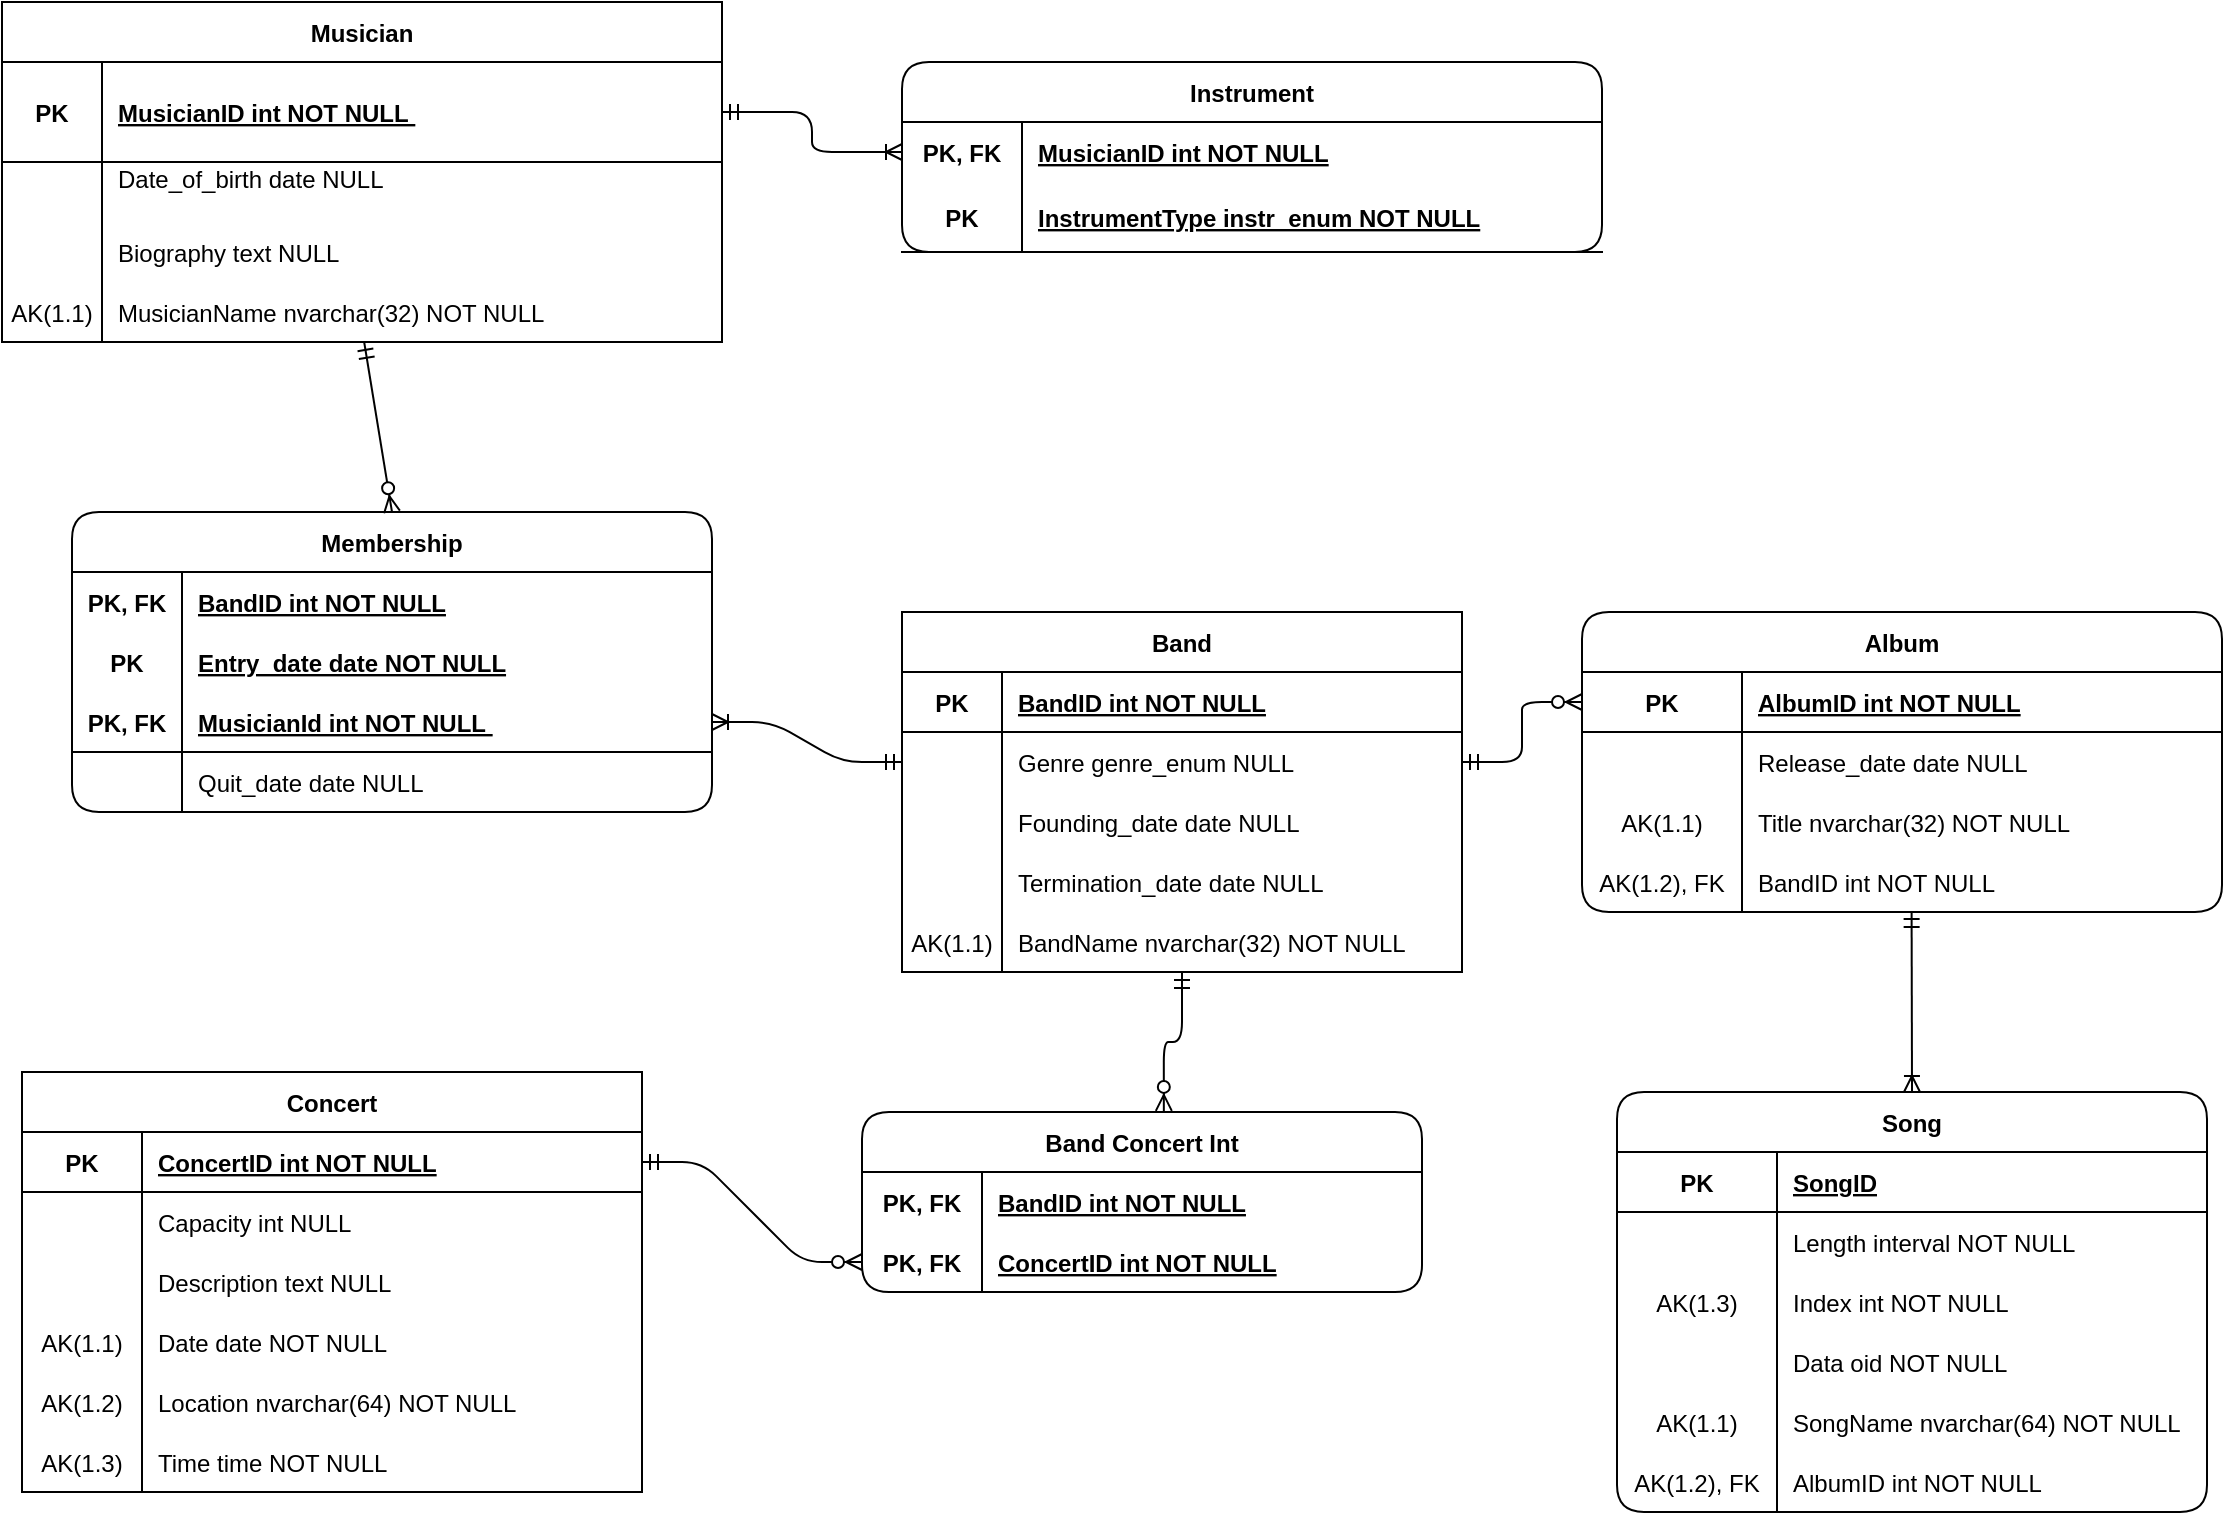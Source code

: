 <mxfile version="17.4.5" type="device"><diagram id="R2lEEEUBdFMjLlhIrx00" name="Page-1"><mxGraphModel dx="2132" dy="922" grid="1" gridSize="10" guides="1" tooltips="1" connect="1" arrows="1" fold="1" page="1" pageScale="1" pageWidth="850" pageHeight="1100" math="0" shadow="0" extFonts="Permanent Marker^https://fonts.googleapis.com/css?family=Permanent+Marker"><root><mxCell id="0"/><mxCell id="1" parent="0"/><mxCell id="xTZZVAkyk7lXXbGKbWj4-20" value="Instrument" style="shape=table;startSize=30;container=1;collapsible=1;childLayout=tableLayout;fixedRows=1;rowLines=0;fontStyle=1;align=center;resizeLast=1;rounded=1;" parent="1" vertex="1"><mxGeometry x="390" y="45" width="350" height="95" as="geometry"/></mxCell><mxCell id="xTZZVAkyk7lXXbGKbWj4-21" value="" style="shape=partialRectangle;collapsible=0;dropTarget=0;pointerEvents=0;fillColor=none;top=0;left=0;bottom=0;right=0;points=[[0,0.5],[1,0.5]];portConstraint=eastwest;" parent="xTZZVAkyk7lXXbGKbWj4-20" vertex="1"><mxGeometry y="30" width="350" height="30" as="geometry"/></mxCell><mxCell id="xTZZVAkyk7lXXbGKbWj4-22" value="PK, FK" style="shape=partialRectangle;connectable=0;fillColor=none;top=0;left=0;bottom=0;right=0;fontStyle=1;overflow=hidden;" parent="xTZZVAkyk7lXXbGKbWj4-21" vertex="1"><mxGeometry width="60" height="30" as="geometry"><mxRectangle width="60" height="30" as="alternateBounds"/></mxGeometry></mxCell><mxCell id="xTZZVAkyk7lXXbGKbWj4-23" value="MusicianID int NOT NULL" style="shape=partialRectangle;connectable=0;fillColor=none;top=0;left=0;bottom=0;right=0;align=left;spacingLeft=6;fontStyle=5;overflow=hidden;" parent="xTZZVAkyk7lXXbGKbWj4-21" vertex="1"><mxGeometry x="60" width="290" height="30" as="geometry"><mxRectangle width="290" height="30" as="alternateBounds"/></mxGeometry></mxCell><mxCell id="xTZZVAkyk7lXXbGKbWj4-24" value="" style="shape=partialRectangle;collapsible=0;dropTarget=0;pointerEvents=0;fillColor=none;top=0;left=0;bottom=1;right=0;points=[[0,0.5],[1,0.5]];portConstraint=eastwest;" parent="xTZZVAkyk7lXXbGKbWj4-20" vertex="1"><mxGeometry y="60" width="350" height="35" as="geometry"/></mxCell><mxCell id="xTZZVAkyk7lXXbGKbWj4-25" value="PK" style="shape=partialRectangle;connectable=0;fillColor=none;top=0;left=0;bottom=0;right=0;fontStyle=1;overflow=hidden;" parent="xTZZVAkyk7lXXbGKbWj4-24" vertex="1"><mxGeometry width="60" height="35" as="geometry"><mxRectangle width="60" height="35" as="alternateBounds"/></mxGeometry></mxCell><mxCell id="xTZZVAkyk7lXXbGKbWj4-26" value="InstrumentType instr_enum NOT NULL" style="shape=partialRectangle;connectable=0;fillColor=none;top=0;left=0;bottom=0;right=0;align=left;spacingLeft=6;fontStyle=5;overflow=hidden;" parent="xTZZVAkyk7lXXbGKbWj4-24" vertex="1"><mxGeometry x="60" width="290" height="35" as="geometry"><mxRectangle width="290" height="35" as="alternateBounds"/></mxGeometry></mxCell><object label="Musician" Biography="Text NULL" id="C-vyLk0tnHw3VtMMgP7b-23"><mxCell style="shape=table;startSize=30;container=1;collapsible=1;childLayout=tableLayout;fixedRows=1;rowLines=0;fontStyle=1;align=center;resizeLast=1;" parent="1" vertex="1"><mxGeometry x="-60" y="15" width="360" height="170" as="geometry"/></mxCell></object><mxCell id="C-vyLk0tnHw3VtMMgP7b-24" value="" style="shape=partialRectangle;collapsible=0;dropTarget=0;pointerEvents=0;fillColor=none;points=[[0,0.5],[1,0.5]];portConstraint=eastwest;top=0;left=0;right=0;bottom=1;" parent="C-vyLk0tnHw3VtMMgP7b-23" vertex="1"><mxGeometry y="30" width="360" height="50" as="geometry"/></mxCell><mxCell id="C-vyLk0tnHw3VtMMgP7b-25" value="PK" style="shape=partialRectangle;overflow=hidden;connectable=0;fillColor=none;top=0;left=0;bottom=0;right=0;fontStyle=1;" parent="C-vyLk0tnHw3VtMMgP7b-24" vertex="1"><mxGeometry width="50.0" height="50" as="geometry"><mxRectangle width="50.0" height="50" as="alternateBounds"/></mxGeometry></mxCell><mxCell id="C-vyLk0tnHw3VtMMgP7b-26" value="MusicianID int NOT NULL " style="shape=partialRectangle;overflow=hidden;connectable=0;fillColor=none;top=0;left=0;bottom=0;right=0;align=left;spacingLeft=6;fontStyle=5;" parent="C-vyLk0tnHw3VtMMgP7b-24" vertex="1"><mxGeometry x="50.0" width="310.0" height="50" as="geometry"><mxRectangle width="310.0" height="50" as="alternateBounds"/></mxGeometry></mxCell><mxCell id="C-vyLk0tnHw3VtMMgP7b-27" value="" style="shape=partialRectangle;collapsible=0;dropTarget=0;pointerEvents=0;fillColor=none;points=[[0,0.5],[1,0.5]];portConstraint=eastwest;top=0;left=0;right=0;bottom=0;" parent="C-vyLk0tnHw3VtMMgP7b-23" vertex="1"><mxGeometry y="80" width="360" height="30" as="geometry"/></mxCell><mxCell id="C-vyLk0tnHw3VtMMgP7b-28" value="" style="shape=partialRectangle;overflow=hidden;connectable=0;fillColor=none;top=0;left=0;bottom=0;right=0;" parent="C-vyLk0tnHw3VtMMgP7b-27" vertex="1"><mxGeometry width="50.0" height="30" as="geometry"><mxRectangle width="50.0" height="30" as="alternateBounds"/></mxGeometry></mxCell><mxCell id="C-vyLk0tnHw3VtMMgP7b-29" value="Date_of_birth date NULL&#10;" style="shape=partialRectangle;overflow=hidden;connectable=0;fillColor=none;top=0;left=0;bottom=0;right=0;align=left;spacingLeft=6;fontStyle=0" parent="C-vyLk0tnHw3VtMMgP7b-27" vertex="1"><mxGeometry x="50.0" width="310.0" height="30" as="geometry"><mxRectangle width="310.0" height="30" as="alternateBounds"/></mxGeometry></mxCell><mxCell id="u8wrcZHTgbSGfbCjMqY_-5" value="" style="shape=partialRectangle;collapsible=0;dropTarget=0;pointerEvents=0;fillColor=none;points=[[0,0.5],[1,0.5]];portConstraint=eastwest;top=0;left=0;right=0;bottom=0;" parent="C-vyLk0tnHw3VtMMgP7b-23" vertex="1"><mxGeometry y="110" width="360" height="30" as="geometry"/></mxCell><mxCell id="u8wrcZHTgbSGfbCjMqY_-6" value="" style="shape=partialRectangle;overflow=hidden;connectable=0;fillColor=none;top=0;left=0;bottom=0;right=0;" parent="u8wrcZHTgbSGfbCjMqY_-5" vertex="1"><mxGeometry width="50.0" height="30" as="geometry"><mxRectangle width="50.0" height="30" as="alternateBounds"/></mxGeometry></mxCell><mxCell id="u8wrcZHTgbSGfbCjMqY_-7" value="Biography text NULL" style="shape=partialRectangle;overflow=hidden;connectable=0;fillColor=none;top=0;left=0;bottom=0;right=0;align=left;spacingLeft=6;fontStyle=0" parent="u8wrcZHTgbSGfbCjMqY_-5" vertex="1"><mxGeometry x="50.0" width="310.0" height="30" as="geometry"><mxRectangle width="310.0" height="30" as="alternateBounds"/></mxGeometry></mxCell><mxCell id="u8wrcZHTgbSGfbCjMqY_-8" value="" style="shape=partialRectangle;collapsible=0;dropTarget=0;pointerEvents=0;fillColor=none;points=[[0,0.5],[1,0.5]];portConstraint=eastwest;top=0;left=0;right=0;bottom=0;" parent="C-vyLk0tnHw3VtMMgP7b-23" vertex="1"><mxGeometry y="140" width="360" height="30" as="geometry"/></mxCell><mxCell id="u8wrcZHTgbSGfbCjMqY_-9" value="AK(1.1)" style="shape=partialRectangle;overflow=hidden;connectable=0;fillColor=none;top=0;left=0;bottom=0;right=0;" parent="u8wrcZHTgbSGfbCjMqY_-8" vertex="1"><mxGeometry width="50.0" height="30" as="geometry"><mxRectangle width="50.0" height="30" as="alternateBounds"/></mxGeometry></mxCell><mxCell id="u8wrcZHTgbSGfbCjMqY_-10" value="MusicianName nvarchar(32) NOT NULL" style="shape=partialRectangle;overflow=hidden;connectable=0;fillColor=none;top=0;left=0;bottom=0;right=0;align=left;spacingLeft=6;fontStyle=0" parent="u8wrcZHTgbSGfbCjMqY_-8" vertex="1"><mxGeometry x="50.0" width="310.0" height="30" as="geometry"><mxRectangle width="310.0" height="30" as="alternateBounds"/></mxGeometry></mxCell><mxCell id="xTZZVAkyk7lXXbGKbWj4-35" value="" style="edgeStyle=orthogonalEdgeStyle;fontSize=12;html=1;endArrow=ERoneToMany;startArrow=ERmandOne;entryX=0;entryY=0.5;entryDx=0;entryDy=0;exitX=1;exitY=0.5;exitDx=0;exitDy=0;" parent="1" source="C-vyLk0tnHw3VtMMgP7b-24" target="xTZZVAkyk7lXXbGKbWj4-21" edge="1"><mxGeometry width="100" height="100" relative="1" as="geometry"><mxPoint x="333" y="47" as="sourcePoint"/><mxPoint x="430" y="40" as="targetPoint"/></mxGeometry></mxCell><mxCell id="xTZZVAkyk7lXXbGKbWj4-69" value="Membership" style="shape=table;startSize=30;container=1;collapsible=1;childLayout=tableLayout;fixedRows=1;rowLines=0;fontStyle=1;align=center;resizeLast=1;pointerEvents=0;fillColor=none;rounded=1;" parent="1" vertex="1"><mxGeometry x="-25" y="270" width="320" height="150" as="geometry"><mxRectangle x="-15" y="320" width="100" height="30" as="alternateBounds"/></mxGeometry></mxCell><mxCell id="xTZZVAkyk7lXXbGKbWj4-70" value="" style="shape=partialRectangle;collapsible=0;dropTarget=0;pointerEvents=0;fillColor=none;top=0;left=0;bottom=0;right=0;points=[[0,0.5],[1,0.5]];portConstraint=eastwest;" parent="xTZZVAkyk7lXXbGKbWj4-69" vertex="1"><mxGeometry y="30" width="320" height="30" as="geometry"/></mxCell><mxCell id="xTZZVAkyk7lXXbGKbWj4-71" value="PK, FK" style="shape=partialRectangle;connectable=0;fillColor=none;top=0;left=0;bottom=0;right=0;fontStyle=1;overflow=hidden;" parent="xTZZVAkyk7lXXbGKbWj4-70" vertex="1"><mxGeometry width="55.0" height="30" as="geometry"><mxRectangle width="55.0" height="30" as="alternateBounds"/></mxGeometry></mxCell><mxCell id="xTZZVAkyk7lXXbGKbWj4-72" value="BandID int NOT NULL" style="shape=partialRectangle;connectable=0;fillColor=none;top=0;left=0;bottom=0;right=0;align=left;spacingLeft=6;fontStyle=5;overflow=hidden;" parent="xTZZVAkyk7lXXbGKbWj4-70" vertex="1"><mxGeometry x="55.0" width="265.0" height="30" as="geometry"><mxRectangle width="265.0" height="30" as="alternateBounds"/></mxGeometry></mxCell><mxCell id="xTZZVAkyk7lXXbGKbWj4-76" value="" style="shape=partialRectangle;collapsible=0;dropTarget=0;pointerEvents=0;fillColor=none;top=0;left=0;bottom=0;right=0;points=[[0,0.5],[1,0.5]];portConstraint=eastwest;" parent="xTZZVAkyk7lXXbGKbWj4-69" vertex="1"><mxGeometry y="60" width="320" height="30" as="geometry"/></mxCell><mxCell id="xTZZVAkyk7lXXbGKbWj4-77" value="PK" style="shape=partialRectangle;connectable=0;fillColor=none;top=0;left=0;bottom=0;right=0;editable=1;overflow=hidden;fontStyle=1" parent="xTZZVAkyk7lXXbGKbWj4-76" vertex="1"><mxGeometry width="55.0" height="30" as="geometry"><mxRectangle width="55.0" height="30" as="alternateBounds"/></mxGeometry></mxCell><mxCell id="xTZZVAkyk7lXXbGKbWj4-78" value="Entry_date date NOT NULL" style="shape=partialRectangle;connectable=0;fillColor=none;top=0;left=0;bottom=0;right=0;align=left;spacingLeft=6;overflow=hidden;shadow=0;fontStyle=5" parent="xTZZVAkyk7lXXbGKbWj4-76" vertex="1"><mxGeometry x="55.0" width="265.0" height="30" as="geometry"><mxRectangle width="265.0" height="30" as="alternateBounds"/></mxGeometry></mxCell><mxCell id="xTZZVAkyk7lXXbGKbWj4-73" value="" style="shape=partialRectangle;collapsible=0;dropTarget=0;pointerEvents=0;fillColor=none;top=0;left=0;bottom=0;right=0;points=[[0,0.5],[1,0.5]];portConstraint=eastwest;" parent="xTZZVAkyk7lXXbGKbWj4-69" vertex="1"><mxGeometry y="90" width="320" height="30" as="geometry"/></mxCell><mxCell id="xTZZVAkyk7lXXbGKbWj4-74" value="PK, FK" style="shape=partialRectangle;connectable=0;fillColor=none;top=0;left=0;bottom=1;right=0;fontStyle=1;overflow=hidden;" parent="xTZZVAkyk7lXXbGKbWj4-73" vertex="1"><mxGeometry width="55.0" height="30" as="geometry"><mxRectangle width="55.0" height="30" as="alternateBounds"/></mxGeometry></mxCell><mxCell id="xTZZVAkyk7lXXbGKbWj4-75" value="MusicianId int NOT NULL " style="shape=partialRectangle;connectable=0;fillColor=none;top=0;left=0;bottom=1;right=0;align=left;spacingLeft=6;fontStyle=5;overflow=hidden;" parent="xTZZVAkyk7lXXbGKbWj4-73" vertex="1"><mxGeometry x="55.0" width="265.0" height="30" as="geometry"><mxRectangle width="265.0" height="30" as="alternateBounds"/></mxGeometry></mxCell><mxCell id="xTZZVAkyk7lXXbGKbWj4-79" value="" style="shape=partialRectangle;collapsible=0;dropTarget=0;pointerEvents=0;fillColor=none;top=0;left=0;bottom=0;right=0;points=[[0,0.5],[1,0.5]];portConstraint=eastwest;" parent="xTZZVAkyk7lXXbGKbWj4-69" vertex="1"><mxGeometry y="120" width="320" height="30" as="geometry"/></mxCell><mxCell id="xTZZVAkyk7lXXbGKbWj4-80" value="" style="shape=partialRectangle;connectable=0;fillColor=none;top=0;left=0;bottom=0;right=0;editable=1;overflow=hidden;" parent="xTZZVAkyk7lXXbGKbWj4-79" vertex="1"><mxGeometry width="55.0" height="30" as="geometry"><mxRectangle width="55.0" height="30" as="alternateBounds"/></mxGeometry></mxCell><mxCell id="xTZZVAkyk7lXXbGKbWj4-81" value="Quit_date date NULL" style="shape=partialRectangle;connectable=0;fillColor=none;top=0;left=0;bottom=0;right=0;align=left;spacingLeft=6;overflow=hidden;" parent="xTZZVAkyk7lXXbGKbWj4-79" vertex="1"><mxGeometry x="55.0" width="265.0" height="30" as="geometry"><mxRectangle width="265.0" height="30" as="alternateBounds"/></mxGeometry></mxCell><mxCell id="xTZZVAkyk7lXXbGKbWj4-84" value="Band" style="shape=table;startSize=30;container=1;collapsible=1;childLayout=tableLayout;fixedRows=1;rowLines=0;fontStyle=1;align=center;resizeLast=1;rounded=0;pointerEvents=0;fillColor=none;shadow=0;sketch=0;" parent="1" vertex="1"><mxGeometry x="390" y="320" width="280" height="180" as="geometry"/></mxCell><mxCell id="xTZZVAkyk7lXXbGKbWj4-85" value="" style="shape=partialRectangle;collapsible=0;dropTarget=0;pointerEvents=0;fillColor=none;top=0;left=0;bottom=1;right=0;points=[[0,0.5],[1,0.5]];portConstraint=eastwest;" parent="xTZZVAkyk7lXXbGKbWj4-84" vertex="1"><mxGeometry y="30" width="280" height="30" as="geometry"/></mxCell><mxCell id="xTZZVAkyk7lXXbGKbWj4-86" value="PK" style="shape=partialRectangle;connectable=0;fillColor=none;top=0;left=0;bottom=0;right=0;fontStyle=1;overflow=hidden;" parent="xTZZVAkyk7lXXbGKbWj4-85" vertex="1"><mxGeometry width="50.0" height="30" as="geometry"><mxRectangle width="50.0" height="30" as="alternateBounds"/></mxGeometry></mxCell><mxCell id="xTZZVAkyk7lXXbGKbWj4-87" value="BandID int NOT NULL" style="shape=partialRectangle;connectable=0;fillColor=none;top=0;left=0;bottom=0;right=0;align=left;spacingLeft=6;fontStyle=5;overflow=hidden;" parent="xTZZVAkyk7lXXbGKbWj4-85" vertex="1"><mxGeometry x="50.0" width="230.0" height="30" as="geometry"><mxRectangle width="230.0" height="30" as="alternateBounds"/></mxGeometry></mxCell><mxCell id="xTZZVAkyk7lXXbGKbWj4-88" value="" style="shape=partialRectangle;collapsible=0;dropTarget=0;pointerEvents=0;fillColor=none;top=0;left=0;bottom=0;right=0;points=[[0,0.5],[1,0.5]];portConstraint=eastwest;" parent="xTZZVAkyk7lXXbGKbWj4-84" vertex="1"><mxGeometry y="60" width="280" height="30" as="geometry"/></mxCell><mxCell id="xTZZVAkyk7lXXbGKbWj4-89" value="" style="shape=partialRectangle;connectable=0;fillColor=none;top=0;left=0;bottom=0;right=0;editable=1;overflow=hidden;" parent="xTZZVAkyk7lXXbGKbWj4-88" vertex="1"><mxGeometry width="50.0" height="30" as="geometry"><mxRectangle width="50.0" height="30" as="alternateBounds"/></mxGeometry></mxCell><mxCell id="xTZZVAkyk7lXXbGKbWj4-90" value="Genre genre_enum NULL" style="shape=partialRectangle;connectable=0;fillColor=none;top=0;left=0;bottom=0;right=0;align=left;spacingLeft=6;overflow=hidden;" parent="xTZZVAkyk7lXXbGKbWj4-88" vertex="1"><mxGeometry x="50.0" width="230.0" height="30" as="geometry"><mxRectangle width="230.0" height="30" as="alternateBounds"/></mxGeometry></mxCell><mxCell id="xTZZVAkyk7lXXbGKbWj4-91" value="" style="shape=partialRectangle;collapsible=0;dropTarget=0;pointerEvents=0;fillColor=none;top=0;left=0;bottom=0;right=0;points=[[0,0.5],[1,0.5]];portConstraint=eastwest;" parent="xTZZVAkyk7lXXbGKbWj4-84" vertex="1"><mxGeometry y="90" width="280" height="30" as="geometry"/></mxCell><mxCell id="xTZZVAkyk7lXXbGKbWj4-92" value="" style="shape=partialRectangle;connectable=0;fillColor=none;top=0;left=0;bottom=0;right=0;editable=1;overflow=hidden;" parent="xTZZVAkyk7lXXbGKbWj4-91" vertex="1"><mxGeometry width="50.0" height="30" as="geometry"><mxRectangle width="50.0" height="30" as="alternateBounds"/></mxGeometry></mxCell><mxCell id="xTZZVAkyk7lXXbGKbWj4-93" value="Founding_date date NULL" style="shape=partialRectangle;connectable=0;fillColor=none;top=0;left=0;bottom=0;right=0;align=left;spacingLeft=6;overflow=hidden;" parent="xTZZVAkyk7lXXbGKbWj4-91" vertex="1"><mxGeometry x="50.0" width="230.0" height="30" as="geometry"><mxRectangle width="230.0" height="30" as="alternateBounds"/></mxGeometry></mxCell><mxCell id="xTZZVAkyk7lXXbGKbWj4-94" value="" style="shape=partialRectangle;collapsible=0;dropTarget=0;pointerEvents=0;fillColor=none;top=0;left=0;bottom=0;right=0;points=[[0,0.5],[1,0.5]];portConstraint=eastwest;" parent="xTZZVAkyk7lXXbGKbWj4-84" vertex="1"><mxGeometry y="120" width="280" height="30" as="geometry"/></mxCell><mxCell id="xTZZVAkyk7lXXbGKbWj4-95" value="" style="shape=partialRectangle;connectable=0;fillColor=none;top=0;left=0;bottom=0;right=0;editable=1;overflow=hidden;" parent="xTZZVAkyk7lXXbGKbWj4-94" vertex="1"><mxGeometry width="50.0" height="30" as="geometry"><mxRectangle width="50.0" height="30" as="alternateBounds"/></mxGeometry></mxCell><mxCell id="xTZZVAkyk7lXXbGKbWj4-96" value="Termination_date date NULL" style="shape=partialRectangle;connectable=0;fillColor=none;top=0;left=0;bottom=0;right=0;align=left;spacingLeft=6;overflow=hidden;" parent="xTZZVAkyk7lXXbGKbWj4-94" vertex="1"><mxGeometry x="50.0" width="230.0" height="30" as="geometry"><mxRectangle width="230.0" height="30" as="alternateBounds"/></mxGeometry></mxCell><mxCell id="u8wrcZHTgbSGfbCjMqY_-23" value="" style="shape=partialRectangle;collapsible=0;dropTarget=0;pointerEvents=0;fillColor=none;top=0;left=0;bottom=0;right=0;points=[[0,0.5],[1,0.5]];portConstraint=eastwest;" parent="xTZZVAkyk7lXXbGKbWj4-84" vertex="1"><mxGeometry y="150" width="280" height="30" as="geometry"/></mxCell><mxCell id="u8wrcZHTgbSGfbCjMqY_-24" value="AK(1.1)" style="shape=partialRectangle;connectable=0;fillColor=none;top=0;left=0;bottom=0;right=0;editable=1;overflow=hidden;" parent="u8wrcZHTgbSGfbCjMqY_-23" vertex="1"><mxGeometry width="50.0" height="30" as="geometry"><mxRectangle width="50.0" height="30" as="alternateBounds"/></mxGeometry></mxCell><mxCell id="u8wrcZHTgbSGfbCjMqY_-25" value="BandName nvarchar(32) NOT NULL" style="shape=partialRectangle;connectable=0;fillColor=none;top=0;left=0;bottom=0;right=0;align=left;spacingLeft=6;overflow=hidden;" parent="u8wrcZHTgbSGfbCjMqY_-23" vertex="1"><mxGeometry x="50.0" width="230.0" height="30" as="geometry"><mxRectangle width="230.0" height="30" as="alternateBounds"/></mxGeometry></mxCell><mxCell id="xTZZVAkyk7lXXbGKbWj4-97" value="" style="fontSize=12;html=1;endArrow=ERzeroToMany;startArrow=ERmandOne;entryX=0.5;entryY=0;entryDx=0;entryDy=0;exitX=0.503;exitY=1;exitDx=0;exitDy=0;exitPerimeter=0;" parent="1" source="u8wrcZHTgbSGfbCjMqY_-8" target="xTZZVAkyk7lXXbGKbWj4-69" edge="1"><mxGeometry width="100" height="100" relative="1" as="geometry"><mxPoint x="135" y="190" as="sourcePoint"/><mxPoint x="40" y="260" as="targetPoint"/></mxGeometry></mxCell><mxCell id="xTZZVAkyk7lXXbGKbWj4-98" value="" style="edgeStyle=entityRelationEdgeStyle;fontSize=12;html=1;endArrow=ERoneToMany;startArrow=ERmandOne;entryX=1;entryY=0.5;entryDx=0;entryDy=0;exitX=0;exitY=0.5;exitDx=0;exitDy=0;" parent="1" source="xTZZVAkyk7lXXbGKbWj4-88" target="xTZZVAkyk7lXXbGKbWj4-73" edge="1"><mxGeometry width="100" height="100" relative="1" as="geometry"><mxPoint x="380" y="340" as="sourcePoint"/><mxPoint x="385" y="370" as="targetPoint"/></mxGeometry></mxCell><mxCell id="xTZZVAkyk7lXXbGKbWj4-99" value="Concert" style="shape=table;startSize=30;container=1;collapsible=1;childLayout=tableLayout;fixedRows=1;rowLines=0;fontStyle=1;align=center;resizeLast=1;rounded=0;shadow=0;sketch=0;pointerEvents=0;fillColor=none;" parent="1" vertex="1"><mxGeometry x="-50" y="550" width="310" height="210" as="geometry"/></mxCell><mxCell id="xTZZVAkyk7lXXbGKbWj4-100" value="" style="shape=partialRectangle;collapsible=0;dropTarget=0;pointerEvents=0;fillColor=none;top=0;left=0;bottom=1;right=0;points=[[0,0.5],[1,0.5]];portConstraint=eastwest;" parent="xTZZVAkyk7lXXbGKbWj4-99" vertex="1"><mxGeometry y="30" width="310" height="30" as="geometry"/></mxCell><mxCell id="xTZZVAkyk7lXXbGKbWj4-101" value="PK" style="shape=partialRectangle;connectable=0;fillColor=none;top=0;left=0;bottom=0;right=0;fontStyle=1;overflow=hidden;" parent="xTZZVAkyk7lXXbGKbWj4-100" vertex="1"><mxGeometry width="60" height="30" as="geometry"><mxRectangle width="60" height="30" as="alternateBounds"/></mxGeometry></mxCell><mxCell id="xTZZVAkyk7lXXbGKbWj4-102" value="ConcertID int NOT NULL" style="shape=partialRectangle;connectable=0;fillColor=none;top=0;left=0;bottom=0;right=0;align=left;spacingLeft=6;fontStyle=5;overflow=hidden;" parent="xTZZVAkyk7lXXbGKbWj4-100" vertex="1"><mxGeometry x="60" width="250" height="30" as="geometry"><mxRectangle width="250" height="30" as="alternateBounds"/></mxGeometry></mxCell><mxCell id="xTZZVAkyk7lXXbGKbWj4-106" value="" style="shape=partialRectangle;collapsible=0;dropTarget=0;pointerEvents=0;fillColor=none;top=0;left=0;bottom=0;right=0;points=[[0,0.5],[1,0.5]];portConstraint=eastwest;" parent="xTZZVAkyk7lXXbGKbWj4-99" vertex="1"><mxGeometry y="60" width="310" height="30" as="geometry"/></mxCell><mxCell id="xTZZVAkyk7lXXbGKbWj4-107" value="" style="shape=partialRectangle;connectable=0;fillColor=none;top=0;left=0;bottom=0;right=0;editable=1;overflow=hidden;" parent="xTZZVAkyk7lXXbGKbWj4-106" vertex="1"><mxGeometry width="60" height="30" as="geometry"><mxRectangle width="60" height="30" as="alternateBounds"/></mxGeometry></mxCell><mxCell id="xTZZVAkyk7lXXbGKbWj4-108" value="Capacity int NULL" style="shape=partialRectangle;connectable=0;fillColor=none;top=0;left=0;bottom=0;right=0;align=left;spacingLeft=6;overflow=hidden;" parent="xTZZVAkyk7lXXbGKbWj4-106" vertex="1"><mxGeometry x="60" width="250" height="30" as="geometry"><mxRectangle width="250" height="30" as="alternateBounds"/></mxGeometry></mxCell><mxCell id="O1KJuKW2YErlgRSdxIiz-1" value="" style="shape=partialRectangle;collapsible=0;dropTarget=0;pointerEvents=0;fillColor=none;top=0;left=0;bottom=0;right=0;points=[[0,0.5],[1,0.5]];portConstraint=eastwest;" vertex="1" parent="xTZZVAkyk7lXXbGKbWj4-99"><mxGeometry y="90" width="310" height="30" as="geometry"/></mxCell><mxCell id="O1KJuKW2YErlgRSdxIiz-2" value="" style="shape=partialRectangle;connectable=0;fillColor=none;top=0;left=0;bottom=0;right=0;editable=1;overflow=hidden;" vertex="1" parent="O1KJuKW2YErlgRSdxIiz-1"><mxGeometry width="60" height="30" as="geometry"><mxRectangle width="60" height="30" as="alternateBounds"/></mxGeometry></mxCell><mxCell id="O1KJuKW2YErlgRSdxIiz-3" value="Description text NULL" style="shape=partialRectangle;connectable=0;fillColor=none;top=0;left=0;bottom=0;right=0;align=left;spacingLeft=6;overflow=hidden;" vertex="1" parent="O1KJuKW2YErlgRSdxIiz-1"><mxGeometry x="60" width="250" height="30" as="geometry"><mxRectangle width="250" height="30" as="alternateBounds"/></mxGeometry></mxCell><mxCell id="u8wrcZHTgbSGfbCjMqY_-34" value="" style="shape=partialRectangle;collapsible=0;dropTarget=0;pointerEvents=0;fillColor=none;top=0;left=0;bottom=0;right=0;points=[[0,0.5],[1,0.5]];portConstraint=eastwest;" parent="xTZZVAkyk7lXXbGKbWj4-99" vertex="1"><mxGeometry y="120" width="310" height="30" as="geometry"/></mxCell><mxCell id="u8wrcZHTgbSGfbCjMqY_-35" value="AK(1.1)" style="shape=partialRectangle;connectable=0;fillColor=none;top=0;left=0;bottom=0;right=0;editable=1;overflow=hidden;" parent="u8wrcZHTgbSGfbCjMqY_-34" vertex="1"><mxGeometry width="60" height="30" as="geometry"><mxRectangle width="60" height="30" as="alternateBounds"/></mxGeometry></mxCell><mxCell id="u8wrcZHTgbSGfbCjMqY_-36" value="Date date NOT NULL" style="shape=partialRectangle;connectable=0;fillColor=none;top=0;left=0;bottom=0;right=0;align=left;spacingLeft=6;overflow=hidden;" parent="u8wrcZHTgbSGfbCjMqY_-34" vertex="1"><mxGeometry x="60" width="250" height="30" as="geometry"><mxRectangle width="250" height="30" as="alternateBounds"/></mxGeometry></mxCell><mxCell id="u8wrcZHTgbSGfbCjMqY_-37" value="" style="shape=partialRectangle;collapsible=0;dropTarget=0;pointerEvents=0;fillColor=none;top=0;left=0;bottom=0;right=0;points=[[0,0.5],[1,0.5]];portConstraint=eastwest;" parent="xTZZVAkyk7lXXbGKbWj4-99" vertex="1"><mxGeometry y="150" width="310" height="30" as="geometry"/></mxCell><mxCell id="u8wrcZHTgbSGfbCjMqY_-38" value="AK(1.2)" style="shape=partialRectangle;connectable=0;fillColor=none;top=0;left=0;bottom=0;right=0;editable=1;overflow=hidden;" parent="u8wrcZHTgbSGfbCjMqY_-37" vertex="1"><mxGeometry width="60" height="30" as="geometry"><mxRectangle width="60" height="30" as="alternateBounds"/></mxGeometry></mxCell><mxCell id="u8wrcZHTgbSGfbCjMqY_-39" value="Location nvarchar(64) NOT NULL" style="shape=partialRectangle;connectable=0;fillColor=none;top=0;left=0;bottom=0;right=0;align=left;spacingLeft=6;overflow=hidden;" parent="u8wrcZHTgbSGfbCjMqY_-37" vertex="1"><mxGeometry x="60" width="250" height="30" as="geometry"><mxRectangle width="250" height="30" as="alternateBounds"/></mxGeometry></mxCell><mxCell id="u8wrcZHTgbSGfbCjMqY_-40" value="" style="shape=partialRectangle;collapsible=0;dropTarget=0;pointerEvents=0;fillColor=none;top=0;left=0;bottom=0;right=0;points=[[0,0.5],[1,0.5]];portConstraint=eastwest;" parent="xTZZVAkyk7lXXbGKbWj4-99" vertex="1"><mxGeometry y="180" width="310" height="30" as="geometry"/></mxCell><mxCell id="u8wrcZHTgbSGfbCjMqY_-41" value="AK(1.3)" style="shape=partialRectangle;connectable=0;fillColor=none;top=0;left=0;bottom=0;right=0;editable=1;overflow=hidden;" parent="u8wrcZHTgbSGfbCjMqY_-40" vertex="1"><mxGeometry width="60" height="30" as="geometry"><mxRectangle width="60" height="30" as="alternateBounds"/></mxGeometry></mxCell><mxCell id="u8wrcZHTgbSGfbCjMqY_-42" value="Time time NOT NULL" style="shape=partialRectangle;connectable=0;fillColor=none;top=0;left=0;bottom=0;right=0;align=left;spacingLeft=6;overflow=hidden;" parent="u8wrcZHTgbSGfbCjMqY_-40" vertex="1"><mxGeometry x="60" width="250" height="30" as="geometry"><mxRectangle width="250" height="30" as="alternateBounds"/></mxGeometry></mxCell><mxCell id="xTZZVAkyk7lXXbGKbWj4-115" value="Band Concert Int" style="shape=table;startSize=30;container=0;collapsible=1;childLayout=tableLayout;fixedRows=1;rowLines=0;fontStyle=1;align=center;resizeLast=1;rounded=1;shadow=0;sketch=0;pointerEvents=0;fillColor=none;bottom=0;left=0;" parent="1" vertex="1"><mxGeometry x="370" y="570" width="280" height="90.0" as="geometry"/></mxCell><mxCell id="xTZZVAkyk7lXXbGKbWj4-116" value="" style="shape=partialRectangle;collapsible=0;dropTarget=0;pointerEvents=0;fillColor=none;top=0;left=0;bottom=0;right=0;points=[[0,0.5],[1,0.5]];portConstraint=eastwest;" parent="xTZZVAkyk7lXXbGKbWj4-115" vertex="1"><mxGeometry y="30" width="280" height="30" as="geometry"/></mxCell><mxCell id="xTZZVAkyk7lXXbGKbWj4-117" value="PK, FK" style="shape=partialRectangle;connectable=0;fillColor=none;top=0;left=0;bottom=0;right=0;fontStyle=1;overflow=hidden;" parent="xTZZVAkyk7lXXbGKbWj4-116" vertex="1"><mxGeometry width="60" height="30" as="geometry"><mxRectangle width="60" height="30" as="alternateBounds"/></mxGeometry></mxCell><mxCell id="xTZZVAkyk7lXXbGKbWj4-118" value="BandID int NOT NULL" style="shape=partialRectangle;connectable=0;fillColor=none;top=0;left=0;bottom=0;right=0;align=left;spacingLeft=6;fontStyle=5;overflow=hidden;" parent="xTZZVAkyk7lXXbGKbWj4-116" vertex="1"><mxGeometry x="60" width="220" height="30" as="geometry"><mxRectangle width="220" height="30" as="alternateBounds"/></mxGeometry></mxCell><mxCell id="xTZZVAkyk7lXXbGKbWj4-119" value="" style="shape=partialRectangle;collapsible=0;dropTarget=0;pointerEvents=0;fillColor=none;top=0;left=0;bottom=0;right=0;points=[[0,0.5],[1,0.5]];portConstraint=eastwest;" parent="xTZZVAkyk7lXXbGKbWj4-115" vertex="1"><mxGeometry y="60" width="280" height="30" as="geometry"/></mxCell><mxCell id="xTZZVAkyk7lXXbGKbWj4-120" value="PK, FK" style="shape=partialRectangle;connectable=0;fillColor=none;top=0;left=0;bottom=0;right=0;fontStyle=1;overflow=hidden;" parent="xTZZVAkyk7lXXbGKbWj4-119" vertex="1"><mxGeometry width="60" height="30" as="geometry"><mxRectangle width="60" height="30" as="alternateBounds"/></mxGeometry></mxCell><mxCell id="xTZZVAkyk7lXXbGKbWj4-121" value="ConcertID int NOT NULL" style="shape=partialRectangle;connectable=0;fillColor=none;top=0;left=0;bottom=0;right=0;align=left;spacingLeft=6;fontStyle=5;overflow=hidden;" parent="xTZZVAkyk7lXXbGKbWj4-119" vertex="1"><mxGeometry x="60" width="220" height="30" as="geometry"><mxRectangle width="220" height="30" as="alternateBounds"/></mxGeometry></mxCell><mxCell id="xTZZVAkyk7lXXbGKbWj4-137" value="" style="edgeStyle=orthogonalEdgeStyle;fontSize=12;html=1;endArrow=ERzeroToMany;startArrow=ERmandOne;exitX=0.5;exitY=1;exitDx=0;exitDy=0;entryX=0.539;entryY=-0.006;entryDx=0;entryDy=0;entryPerimeter=0;" parent="1" source="xTZZVAkyk7lXXbGKbWj4-84" target="xTZZVAkyk7lXXbGKbWj4-115" edge="1"><mxGeometry width="100" height="100" relative="1" as="geometry"><mxPoint x="690" y="460" as="sourcePoint"/><mxPoint x="790" y="360" as="targetPoint"/></mxGeometry></mxCell><mxCell id="xTZZVAkyk7lXXbGKbWj4-139" value="Album" style="shape=table;startSize=30;container=1;collapsible=1;childLayout=tableLayout;fixedRows=1;rowLines=0;fontStyle=1;align=center;resizeLast=1;rounded=1;shadow=0;sketch=0;pointerEvents=0;fillColor=none;" parent="1" vertex="1"><mxGeometry x="730" y="320" width="320" height="150" as="geometry"><mxRectangle x="650" y="320" width="70" height="30" as="alternateBounds"/></mxGeometry></mxCell><mxCell id="xTZZVAkyk7lXXbGKbWj4-143" value="" style="shape=partialRectangle;collapsible=0;dropTarget=0;pointerEvents=0;fillColor=none;top=0;left=0;bottom=1;right=0;points=[[0,0.5],[1,0.5]];portConstraint=eastwest;" parent="xTZZVAkyk7lXXbGKbWj4-139" vertex="1"><mxGeometry y="30" width="320" height="30" as="geometry"/></mxCell><mxCell id="xTZZVAkyk7lXXbGKbWj4-144" value="PK" style="shape=partialRectangle;connectable=0;fillColor=none;top=0;left=0;bottom=0;right=0;fontStyle=1;overflow=hidden;" parent="xTZZVAkyk7lXXbGKbWj4-143" vertex="1"><mxGeometry width="80.0" height="30" as="geometry"><mxRectangle width="80.0" height="30" as="alternateBounds"/></mxGeometry></mxCell><mxCell id="xTZZVAkyk7lXXbGKbWj4-145" value="AlbumID int NOT NULL" style="shape=partialRectangle;connectable=0;fillColor=none;top=0;left=0;bottom=0;right=0;align=left;spacingLeft=6;fontStyle=5;overflow=hidden;" parent="xTZZVAkyk7lXXbGKbWj4-143" vertex="1"><mxGeometry x="80.0" width="240.0" height="30" as="geometry"><mxRectangle width="240.0" height="30" as="alternateBounds"/></mxGeometry></mxCell><mxCell id="xTZZVAkyk7lXXbGKbWj4-149" value="" style="shape=partialRectangle;collapsible=0;dropTarget=0;pointerEvents=0;fillColor=none;top=0;left=0;bottom=0;right=0;points=[[0,0.5],[1,0.5]];portConstraint=eastwest;" parent="xTZZVAkyk7lXXbGKbWj4-139" vertex="1"><mxGeometry y="60" width="320" height="30" as="geometry"/></mxCell><mxCell id="xTZZVAkyk7lXXbGKbWj4-150" value="" style="shape=partialRectangle;connectable=0;fillColor=none;top=0;left=0;bottom=0;right=0;editable=1;overflow=hidden;" parent="xTZZVAkyk7lXXbGKbWj4-149" vertex="1"><mxGeometry width="80.0" height="30" as="geometry"><mxRectangle width="80.0" height="30" as="alternateBounds"/></mxGeometry></mxCell><mxCell id="xTZZVAkyk7lXXbGKbWj4-151" value="Release_date date NULL" style="shape=partialRectangle;connectable=0;fillColor=none;top=0;left=0;bottom=0;right=0;align=left;spacingLeft=6;overflow=hidden;" parent="xTZZVAkyk7lXXbGKbWj4-149" vertex="1"><mxGeometry x="80.0" width="240.0" height="30" as="geometry"><mxRectangle width="240.0" height="30" as="alternateBounds"/></mxGeometry></mxCell><mxCell id="u8wrcZHTgbSGfbCjMqY_-29" value="" style="shape=partialRectangle;collapsible=0;dropTarget=0;pointerEvents=0;fillColor=none;top=0;left=0;bottom=0;right=0;points=[[0,0.5],[1,0.5]];portConstraint=eastwest;" parent="xTZZVAkyk7lXXbGKbWj4-139" vertex="1"><mxGeometry y="90" width="320" height="30" as="geometry"/></mxCell><mxCell id="u8wrcZHTgbSGfbCjMqY_-30" value="AK(1.1)" style="shape=partialRectangle;connectable=0;fillColor=none;top=0;left=0;bottom=0;right=0;editable=1;overflow=hidden;" parent="u8wrcZHTgbSGfbCjMqY_-29" vertex="1"><mxGeometry width="80.0" height="30" as="geometry"><mxRectangle width="80.0" height="30" as="alternateBounds"/></mxGeometry></mxCell><mxCell id="u8wrcZHTgbSGfbCjMqY_-31" value="Title nvarchar(32) NOT NULL" style="shape=partialRectangle;connectable=0;fillColor=none;top=0;left=0;bottom=0;right=0;align=left;spacingLeft=6;overflow=hidden;" parent="u8wrcZHTgbSGfbCjMqY_-29" vertex="1"><mxGeometry x="80.0" width="240.0" height="30" as="geometry"><mxRectangle width="240.0" height="30" as="alternateBounds"/></mxGeometry></mxCell><mxCell id="FOOZq3E2bWYntRVTz_Vn-23" value="" style="shape=partialRectangle;collapsible=0;dropTarget=0;pointerEvents=0;fillColor=none;top=0;left=0;bottom=0;right=0;points=[[0,0.5],[1,0.5]];portConstraint=eastwest;" parent="xTZZVAkyk7lXXbGKbWj4-139" vertex="1"><mxGeometry y="120" width="320" height="30" as="geometry"/></mxCell><mxCell id="FOOZq3E2bWYntRVTz_Vn-24" value="AK(1.2), FK" style="shape=partialRectangle;connectable=0;fillColor=none;top=0;left=0;bottom=0;right=0;editable=1;overflow=hidden;" parent="FOOZq3E2bWYntRVTz_Vn-23" vertex="1"><mxGeometry width="80.0" height="30" as="geometry"><mxRectangle width="80.0" height="30" as="alternateBounds"/></mxGeometry></mxCell><mxCell id="FOOZq3E2bWYntRVTz_Vn-25" value="BandID int NOT NULL" style="shape=partialRectangle;connectable=0;fillColor=none;top=0;left=0;bottom=0;right=0;align=left;spacingLeft=6;overflow=hidden;" parent="FOOZq3E2bWYntRVTz_Vn-23" vertex="1"><mxGeometry x="80.0" width="240.0" height="30" as="geometry"><mxRectangle width="240.0" height="30" as="alternateBounds"/></mxGeometry></mxCell><mxCell id="xTZZVAkyk7lXXbGKbWj4-152" value="" style="edgeStyle=entityRelationEdgeStyle;fontSize=12;html=1;endArrow=ERzeroToMany;startArrow=ERmandOne;entryX=0;entryY=0.5;entryDx=0;entryDy=0;exitX=1;exitY=0.5;exitDx=0;exitDy=0;" parent="1" source="xTZZVAkyk7lXXbGKbWj4-88" target="xTZZVAkyk7lXXbGKbWj4-143" edge="1"><mxGeometry width="100" height="100" relative="1" as="geometry"><mxPoint x="540" y="530" as="sourcePoint"/><mxPoint x="640" y="430" as="targetPoint"/></mxGeometry></mxCell><mxCell id="xTZZVAkyk7lXXbGKbWj4-138" value="" style="edgeStyle=entityRelationEdgeStyle;fontSize=12;html=1;endArrow=ERzeroToMany;startArrow=ERmandOne;entryX=0;entryY=0.5;entryDx=0;entryDy=0;exitX=1;exitY=0.5;exitDx=0;exitDy=0;" parent="1" source="xTZZVAkyk7lXXbGKbWj4-100" target="xTZZVAkyk7lXXbGKbWj4-119" edge="1"><mxGeometry width="100" height="100" relative="1" as="geometry"><mxPoint x="490" y="800" as="sourcePoint"/><mxPoint x="560" y="630" as="targetPoint"/></mxGeometry></mxCell><mxCell id="FOOZq3E2bWYntRVTz_Vn-4" value="Song" style="shape=table;startSize=30;container=1;collapsible=1;childLayout=tableLayout;fixedRows=1;rowLines=0;fontStyle=1;align=center;resizeLast=1;shadow=0;labelBackgroundColor=none;labelBorderColor=none;fontColor=default;fillColor=none;html=0;rounded=1;" parent="1" vertex="1"><mxGeometry x="747.5" y="560" width="295" height="210" as="geometry"/></mxCell><mxCell id="FOOZq3E2bWYntRVTz_Vn-5" value="" style="shape=tableRow;horizontal=0;startSize=0;swimlaneHead=0;swimlaneBody=0;fillColor=none;collapsible=0;dropTarget=0;points=[[0,0.5],[1,0.5]];portConstraint=eastwest;top=0;left=0;right=0;bottom=1;shadow=0;labelBackgroundColor=none;labelBorderColor=none;fontColor=default;html=0;" parent="FOOZq3E2bWYntRVTz_Vn-4" vertex="1"><mxGeometry y="30" width="295" height="30" as="geometry"/></mxCell><mxCell id="FOOZq3E2bWYntRVTz_Vn-6" value="PK" style="shape=partialRectangle;connectable=0;fillColor=none;top=0;left=0;bottom=0;right=0;fontStyle=1;overflow=hidden;shadow=0;labelBackgroundColor=none;labelBorderColor=none;fontColor=default;html=0;" parent="FOOZq3E2bWYntRVTz_Vn-5" vertex="1"><mxGeometry width="80" height="30" as="geometry"><mxRectangle width="80" height="30" as="alternateBounds"/></mxGeometry></mxCell><mxCell id="FOOZq3E2bWYntRVTz_Vn-7" value="SongID" style="shape=partialRectangle;connectable=0;fillColor=none;top=0;left=0;bottom=0;right=0;align=left;spacingLeft=6;fontStyle=5;overflow=hidden;shadow=0;labelBackgroundColor=none;labelBorderColor=none;fontColor=default;html=0;" parent="FOOZq3E2bWYntRVTz_Vn-5" vertex="1"><mxGeometry x="80" width="215" height="30" as="geometry"><mxRectangle width="215" height="30" as="alternateBounds"/></mxGeometry></mxCell><mxCell id="FOOZq3E2bWYntRVTz_Vn-11" value="" style="shape=tableRow;horizontal=0;startSize=0;swimlaneHead=0;swimlaneBody=0;fillColor=none;collapsible=0;dropTarget=0;points=[[0,0.5],[1,0.5]];portConstraint=eastwest;top=0;left=0;right=0;bottom=0;shadow=0;labelBackgroundColor=none;labelBorderColor=none;fontColor=default;html=0;" parent="FOOZq3E2bWYntRVTz_Vn-4" vertex="1"><mxGeometry y="60" width="295" height="30" as="geometry"/></mxCell><mxCell id="FOOZq3E2bWYntRVTz_Vn-12" value="" style="shape=partialRectangle;connectable=0;fillColor=none;top=0;left=0;bottom=0;right=0;editable=1;overflow=hidden;shadow=0;labelBackgroundColor=none;labelBorderColor=none;fontColor=default;html=0;" parent="FOOZq3E2bWYntRVTz_Vn-11" vertex="1"><mxGeometry width="80" height="30" as="geometry"><mxRectangle width="80" height="30" as="alternateBounds"/></mxGeometry></mxCell><mxCell id="FOOZq3E2bWYntRVTz_Vn-13" value="Length interval NOT NULL" style="shape=partialRectangle;connectable=0;fillColor=none;top=0;left=0;bottom=0;right=0;align=left;spacingLeft=6;overflow=hidden;shadow=0;labelBackgroundColor=none;labelBorderColor=none;fontColor=default;html=0;" parent="FOOZq3E2bWYntRVTz_Vn-11" vertex="1"><mxGeometry x="80" width="215" height="30" as="geometry"><mxRectangle width="215" height="30" as="alternateBounds"/></mxGeometry></mxCell><mxCell id="f3kOs9kgqfFPIILqTGhR-1" value="" style="shape=tableRow;horizontal=0;startSize=0;swimlaneHead=0;swimlaneBody=0;fillColor=none;collapsible=0;dropTarget=0;points=[[0,0.5],[1,0.5]];portConstraint=eastwest;top=0;left=0;right=0;bottom=0;shadow=0;labelBackgroundColor=none;labelBorderColor=none;fontColor=default;html=0;" parent="FOOZq3E2bWYntRVTz_Vn-4" vertex="1"><mxGeometry y="90" width="295" height="30" as="geometry"/></mxCell><mxCell id="f3kOs9kgqfFPIILqTGhR-2" value="AK(1.3)" style="shape=partialRectangle;connectable=0;fillColor=none;top=0;left=0;bottom=0;right=0;editable=1;overflow=hidden;shadow=0;labelBackgroundColor=none;labelBorderColor=none;fontColor=default;html=0;" parent="f3kOs9kgqfFPIILqTGhR-1" vertex="1"><mxGeometry width="80" height="30" as="geometry"><mxRectangle width="80" height="30" as="alternateBounds"/></mxGeometry></mxCell><mxCell id="f3kOs9kgqfFPIILqTGhR-3" value="Index int NOT NULL" style="shape=partialRectangle;connectable=0;fillColor=none;top=0;left=0;bottom=0;right=0;align=left;spacingLeft=6;overflow=hidden;shadow=0;labelBackgroundColor=none;labelBorderColor=none;fontColor=default;html=0;" parent="f3kOs9kgqfFPIILqTGhR-1" vertex="1"><mxGeometry x="80" width="215" height="30" as="geometry"><mxRectangle width="215" height="30" as="alternateBounds"/></mxGeometry></mxCell><mxCell id="FOOZq3E2bWYntRVTz_Vn-14" value="" style="shape=tableRow;horizontal=0;startSize=0;swimlaneHead=0;swimlaneBody=0;fillColor=none;collapsible=0;dropTarget=0;points=[[0,0.5],[1,0.5]];portConstraint=eastwest;top=0;left=0;right=0;bottom=0;shadow=0;labelBackgroundColor=none;labelBorderColor=none;fontColor=default;html=0;" parent="FOOZq3E2bWYntRVTz_Vn-4" vertex="1"><mxGeometry y="120" width="295" height="30" as="geometry"/></mxCell><mxCell id="FOOZq3E2bWYntRVTz_Vn-15" value="" style="shape=partialRectangle;connectable=0;fillColor=none;top=0;left=0;bottom=0;right=0;editable=1;overflow=hidden;shadow=0;labelBackgroundColor=none;labelBorderColor=none;fontColor=default;html=0;" parent="FOOZq3E2bWYntRVTz_Vn-14" vertex="1"><mxGeometry width="80" height="30" as="geometry"><mxRectangle width="80" height="30" as="alternateBounds"/></mxGeometry></mxCell><mxCell id="FOOZq3E2bWYntRVTz_Vn-16" value="Data oid NOT NULL" style="shape=partialRectangle;connectable=0;fillColor=none;top=0;left=0;bottom=0;right=0;align=left;spacingLeft=6;overflow=hidden;shadow=0;labelBackgroundColor=none;labelBorderColor=none;fontColor=default;html=0;" parent="FOOZq3E2bWYntRVTz_Vn-14" vertex="1"><mxGeometry x="80" width="215" height="30" as="geometry"><mxRectangle width="215" height="30" as="alternateBounds"/></mxGeometry></mxCell><mxCell id="FOOZq3E2bWYntRVTz_Vn-26" value="" style="shape=tableRow;horizontal=0;startSize=0;swimlaneHead=0;swimlaneBody=0;fillColor=none;collapsible=0;dropTarget=0;points=[[0,0.5],[1,0.5]];portConstraint=eastwest;top=0;left=0;right=0;bottom=0;shadow=0;labelBackgroundColor=none;labelBorderColor=none;fontColor=default;html=0;" parent="FOOZq3E2bWYntRVTz_Vn-4" vertex="1"><mxGeometry y="150" width="295" height="30" as="geometry"/></mxCell><mxCell id="FOOZq3E2bWYntRVTz_Vn-27" value="AK(1.1)" style="shape=partialRectangle;connectable=0;fillColor=none;top=0;left=0;bottom=0;right=0;editable=1;overflow=hidden;shadow=0;labelBackgroundColor=none;labelBorderColor=none;fontColor=default;html=0;" parent="FOOZq3E2bWYntRVTz_Vn-26" vertex="1"><mxGeometry width="80" height="30" as="geometry"><mxRectangle width="80" height="30" as="alternateBounds"/></mxGeometry></mxCell><mxCell id="FOOZq3E2bWYntRVTz_Vn-28" value="SongName nvarchar(64) NOT NULL" style="shape=partialRectangle;connectable=0;fillColor=none;top=0;left=0;bottom=0;right=0;align=left;spacingLeft=6;overflow=hidden;shadow=0;labelBackgroundColor=none;labelBorderColor=none;fontColor=default;html=0;" parent="FOOZq3E2bWYntRVTz_Vn-26" vertex="1"><mxGeometry x="80" width="215" height="30" as="geometry"><mxRectangle width="215" height="30" as="alternateBounds"/></mxGeometry></mxCell><mxCell id="FOOZq3E2bWYntRVTz_Vn-29" value="" style="shape=tableRow;horizontal=0;startSize=0;swimlaneHead=0;swimlaneBody=0;fillColor=none;collapsible=0;dropTarget=0;points=[[0,0.5],[1,0.5]];portConstraint=eastwest;top=0;left=0;right=0;bottom=0;shadow=0;labelBackgroundColor=none;labelBorderColor=none;fontColor=default;html=0;" parent="FOOZq3E2bWYntRVTz_Vn-4" vertex="1"><mxGeometry y="180" width="295" height="30" as="geometry"/></mxCell><mxCell id="FOOZq3E2bWYntRVTz_Vn-30" value="AK(1.2), FK" style="shape=partialRectangle;connectable=0;fillColor=none;top=0;left=0;bottom=0;right=0;editable=1;overflow=hidden;shadow=0;labelBackgroundColor=none;labelBorderColor=none;fontColor=default;html=0;" parent="FOOZq3E2bWYntRVTz_Vn-29" vertex="1"><mxGeometry width="80" height="30" as="geometry"><mxRectangle width="80" height="30" as="alternateBounds"/></mxGeometry></mxCell><mxCell id="FOOZq3E2bWYntRVTz_Vn-31" value="AlbumID int NOT NULL" style="shape=partialRectangle;connectable=0;fillColor=none;top=0;left=0;bottom=0;right=0;align=left;spacingLeft=6;overflow=hidden;shadow=0;labelBackgroundColor=none;labelBorderColor=none;fontColor=default;html=0;" parent="FOOZq3E2bWYntRVTz_Vn-29" vertex="1"><mxGeometry x="80" width="215" height="30" as="geometry"><mxRectangle width="215" height="30" as="alternateBounds"/></mxGeometry></mxCell><mxCell id="FOOZq3E2bWYntRVTz_Vn-33" value="" style="fontSize=12;html=1;endArrow=ERoneToMany;startArrow=ERmandOne;rounded=0;fontColor=default;exitX=0.515;exitY=0.984;exitDx=0;exitDy=0;exitPerimeter=0;entryX=0.5;entryY=0;entryDx=0;entryDy=0;elbow=vertical;" parent="1" source="FOOZq3E2bWYntRVTz_Vn-23" target="FOOZq3E2bWYntRVTz_Vn-4" edge="1"><mxGeometry width="100" height="100" relative="1" as="geometry"><mxPoint x="1210" y="540" as="sourcePoint"/><mxPoint x="1350" y="490" as="targetPoint"/></mxGeometry></mxCell></root></mxGraphModel></diagram></mxfile>